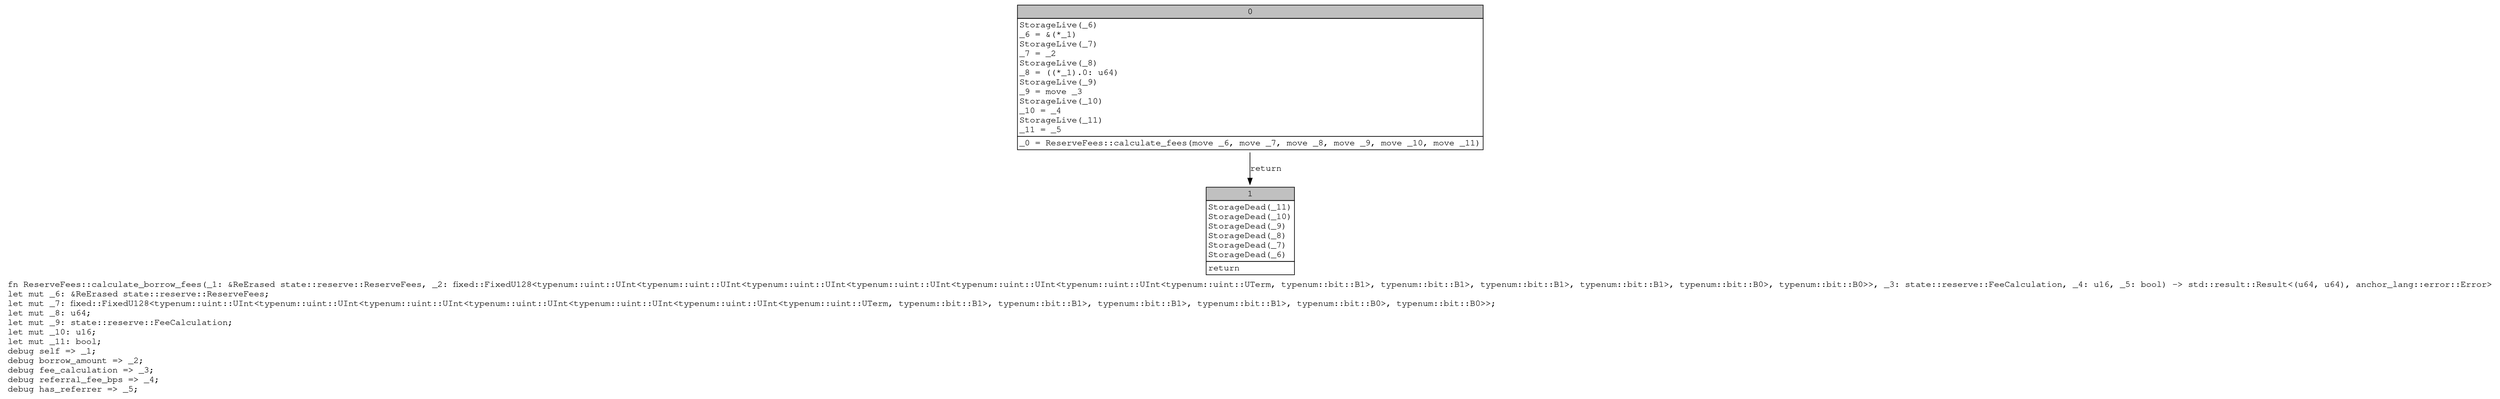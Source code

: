 digraph Mir_0_1966 {
    graph [fontname="Courier, monospace"];
    node [fontname="Courier, monospace"];
    edge [fontname="Courier, monospace"];
    label=<fn ReserveFees::calculate_borrow_fees(_1: &amp;ReErased state::reserve::ReserveFees, _2: fixed::FixedU128&lt;typenum::uint::UInt&lt;typenum::uint::UInt&lt;typenum::uint::UInt&lt;typenum::uint::UInt&lt;typenum::uint::UInt&lt;typenum::uint::UInt&lt;typenum::uint::UTerm, typenum::bit::B1&gt;, typenum::bit::B1&gt;, typenum::bit::B1&gt;, typenum::bit::B1&gt;, typenum::bit::B0&gt;, typenum::bit::B0&gt;&gt;, _3: state::reserve::FeeCalculation, _4: u16, _5: bool) -&gt; std::result::Result&lt;(u64, u64), anchor_lang::error::Error&gt;<br align="left"/>let mut _6: &amp;ReErased state::reserve::ReserveFees;<br align="left"/>let mut _7: fixed::FixedU128&lt;typenum::uint::UInt&lt;typenum::uint::UInt&lt;typenum::uint::UInt&lt;typenum::uint::UInt&lt;typenum::uint::UInt&lt;typenum::uint::UInt&lt;typenum::uint::UTerm, typenum::bit::B1&gt;, typenum::bit::B1&gt;, typenum::bit::B1&gt;, typenum::bit::B1&gt;, typenum::bit::B0&gt;, typenum::bit::B0&gt;&gt;;<br align="left"/>let mut _8: u64;<br align="left"/>let mut _9: state::reserve::FeeCalculation;<br align="left"/>let mut _10: u16;<br align="left"/>let mut _11: bool;<br align="left"/>debug self =&gt; _1;<br align="left"/>debug borrow_amount =&gt; _2;<br align="left"/>debug fee_calculation =&gt; _3;<br align="left"/>debug referral_fee_bps =&gt; _4;<br align="left"/>debug has_referrer =&gt; _5;<br align="left"/>>;
    bb0__0_1966 [shape="none", label=<<table border="0" cellborder="1" cellspacing="0"><tr><td bgcolor="gray" align="center" colspan="1">0</td></tr><tr><td align="left" balign="left">StorageLive(_6)<br/>_6 = &amp;(*_1)<br/>StorageLive(_7)<br/>_7 = _2<br/>StorageLive(_8)<br/>_8 = ((*_1).0: u64)<br/>StorageLive(_9)<br/>_9 = move _3<br/>StorageLive(_10)<br/>_10 = _4<br/>StorageLive(_11)<br/>_11 = _5<br/></td></tr><tr><td align="left">_0 = ReserveFees::calculate_fees(move _6, move _7, move _8, move _9, move _10, move _11)</td></tr></table>>];
    bb1__0_1966 [shape="none", label=<<table border="0" cellborder="1" cellspacing="0"><tr><td bgcolor="gray" align="center" colspan="1">1</td></tr><tr><td align="left" balign="left">StorageDead(_11)<br/>StorageDead(_10)<br/>StorageDead(_9)<br/>StorageDead(_8)<br/>StorageDead(_7)<br/>StorageDead(_6)<br/></td></tr><tr><td align="left">return</td></tr></table>>];
    bb0__0_1966 -> bb1__0_1966 [label="return"];
}
